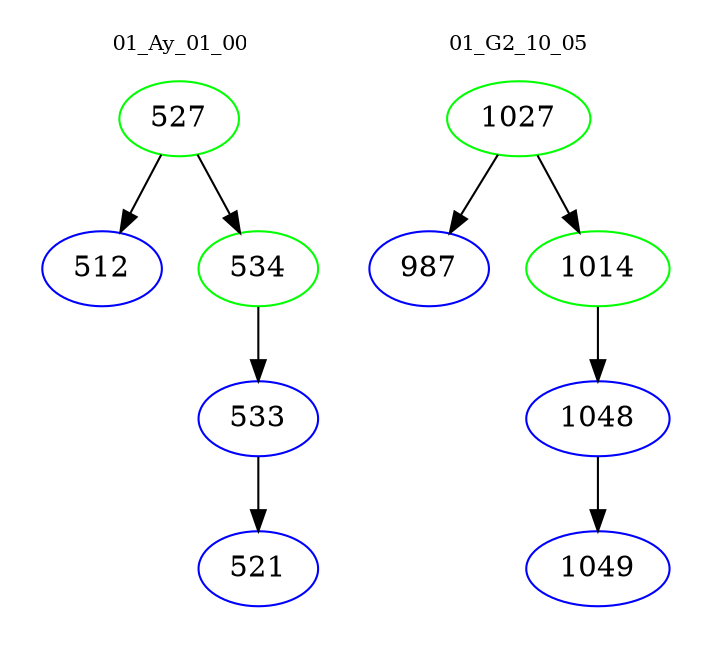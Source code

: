 digraph{
subgraph cluster_0 {
color = white
label = "01_Ay_01_00";
fontsize=10;
T0_527 [label="527", color="green"]
T0_527 -> T0_512 [color="black"]
T0_512 [label="512", color="blue"]
T0_527 -> T0_534 [color="black"]
T0_534 [label="534", color="green"]
T0_534 -> T0_533 [color="black"]
T0_533 [label="533", color="blue"]
T0_533 -> T0_521 [color="black"]
T0_521 [label="521", color="blue"]
}
subgraph cluster_1 {
color = white
label = "01_G2_10_05";
fontsize=10;
T1_1027 [label="1027", color="green"]
T1_1027 -> T1_987 [color="black"]
T1_987 [label="987", color="blue"]
T1_1027 -> T1_1014 [color="black"]
T1_1014 [label="1014", color="green"]
T1_1014 -> T1_1048 [color="black"]
T1_1048 [label="1048", color="blue"]
T1_1048 -> T1_1049 [color="black"]
T1_1049 [label="1049", color="blue"]
}
}

